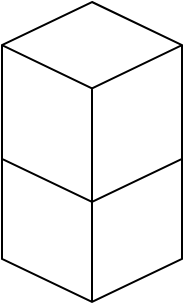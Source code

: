 <mxfile version="15.5.2" type="github">
  <diagram id="T_vIvkkRDdqPUsJFXNAz" name="Page-1">
    <mxGraphModel dx="1024" dy="549" grid="1" gridSize="10" guides="1" tooltips="1" connect="1" arrows="1" fold="1" page="1" pageScale="1" pageWidth="850" pageHeight="1100" math="0" shadow="0">
      <root>
        <mxCell id="0" />
        <mxCell id="1" parent="0" />
        <mxCell id="2lAhy3hhc9lQTO_BXP1--1" value="" style="html=1;whiteSpace=wrap;shape=isoCube2;backgroundOutline=1;isoAngle=15;labelBackgroundColor=#97D077;fillColor=default;" vertex="1" parent="1">
          <mxGeometry x="90" y="580" width="90" height="100" as="geometry" />
        </mxCell>
        <mxCell id="2lAhy3hhc9lQTO_BXP1--2" value="" style="html=1;whiteSpace=wrap;shape=isoCube2;backgroundOutline=1;isoAngle=15;labelBackgroundColor=#97D077;fillColor=default;" vertex="1" parent="1">
          <mxGeometry x="90" y="530" width="90" height="100" as="geometry" />
        </mxCell>
      </root>
    </mxGraphModel>
  </diagram>
</mxfile>
